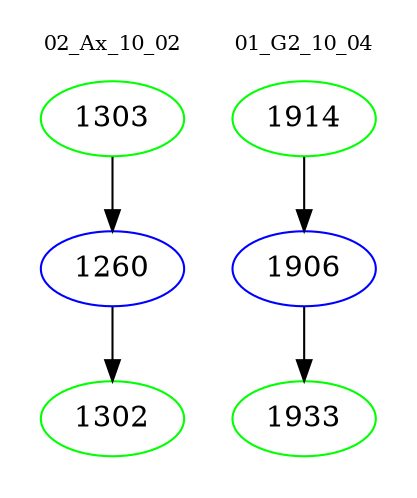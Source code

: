 digraph{
subgraph cluster_0 {
color = white
label = "02_Ax_10_02";
fontsize=10;
T0_1303 [label="1303", color="green"]
T0_1303 -> T0_1260 [color="black"]
T0_1260 [label="1260", color="blue"]
T0_1260 -> T0_1302 [color="black"]
T0_1302 [label="1302", color="green"]
}
subgraph cluster_1 {
color = white
label = "01_G2_10_04";
fontsize=10;
T1_1914 [label="1914", color="green"]
T1_1914 -> T1_1906 [color="black"]
T1_1906 [label="1906", color="blue"]
T1_1906 -> T1_1933 [color="black"]
T1_1933 [label="1933", color="green"]
}
}
